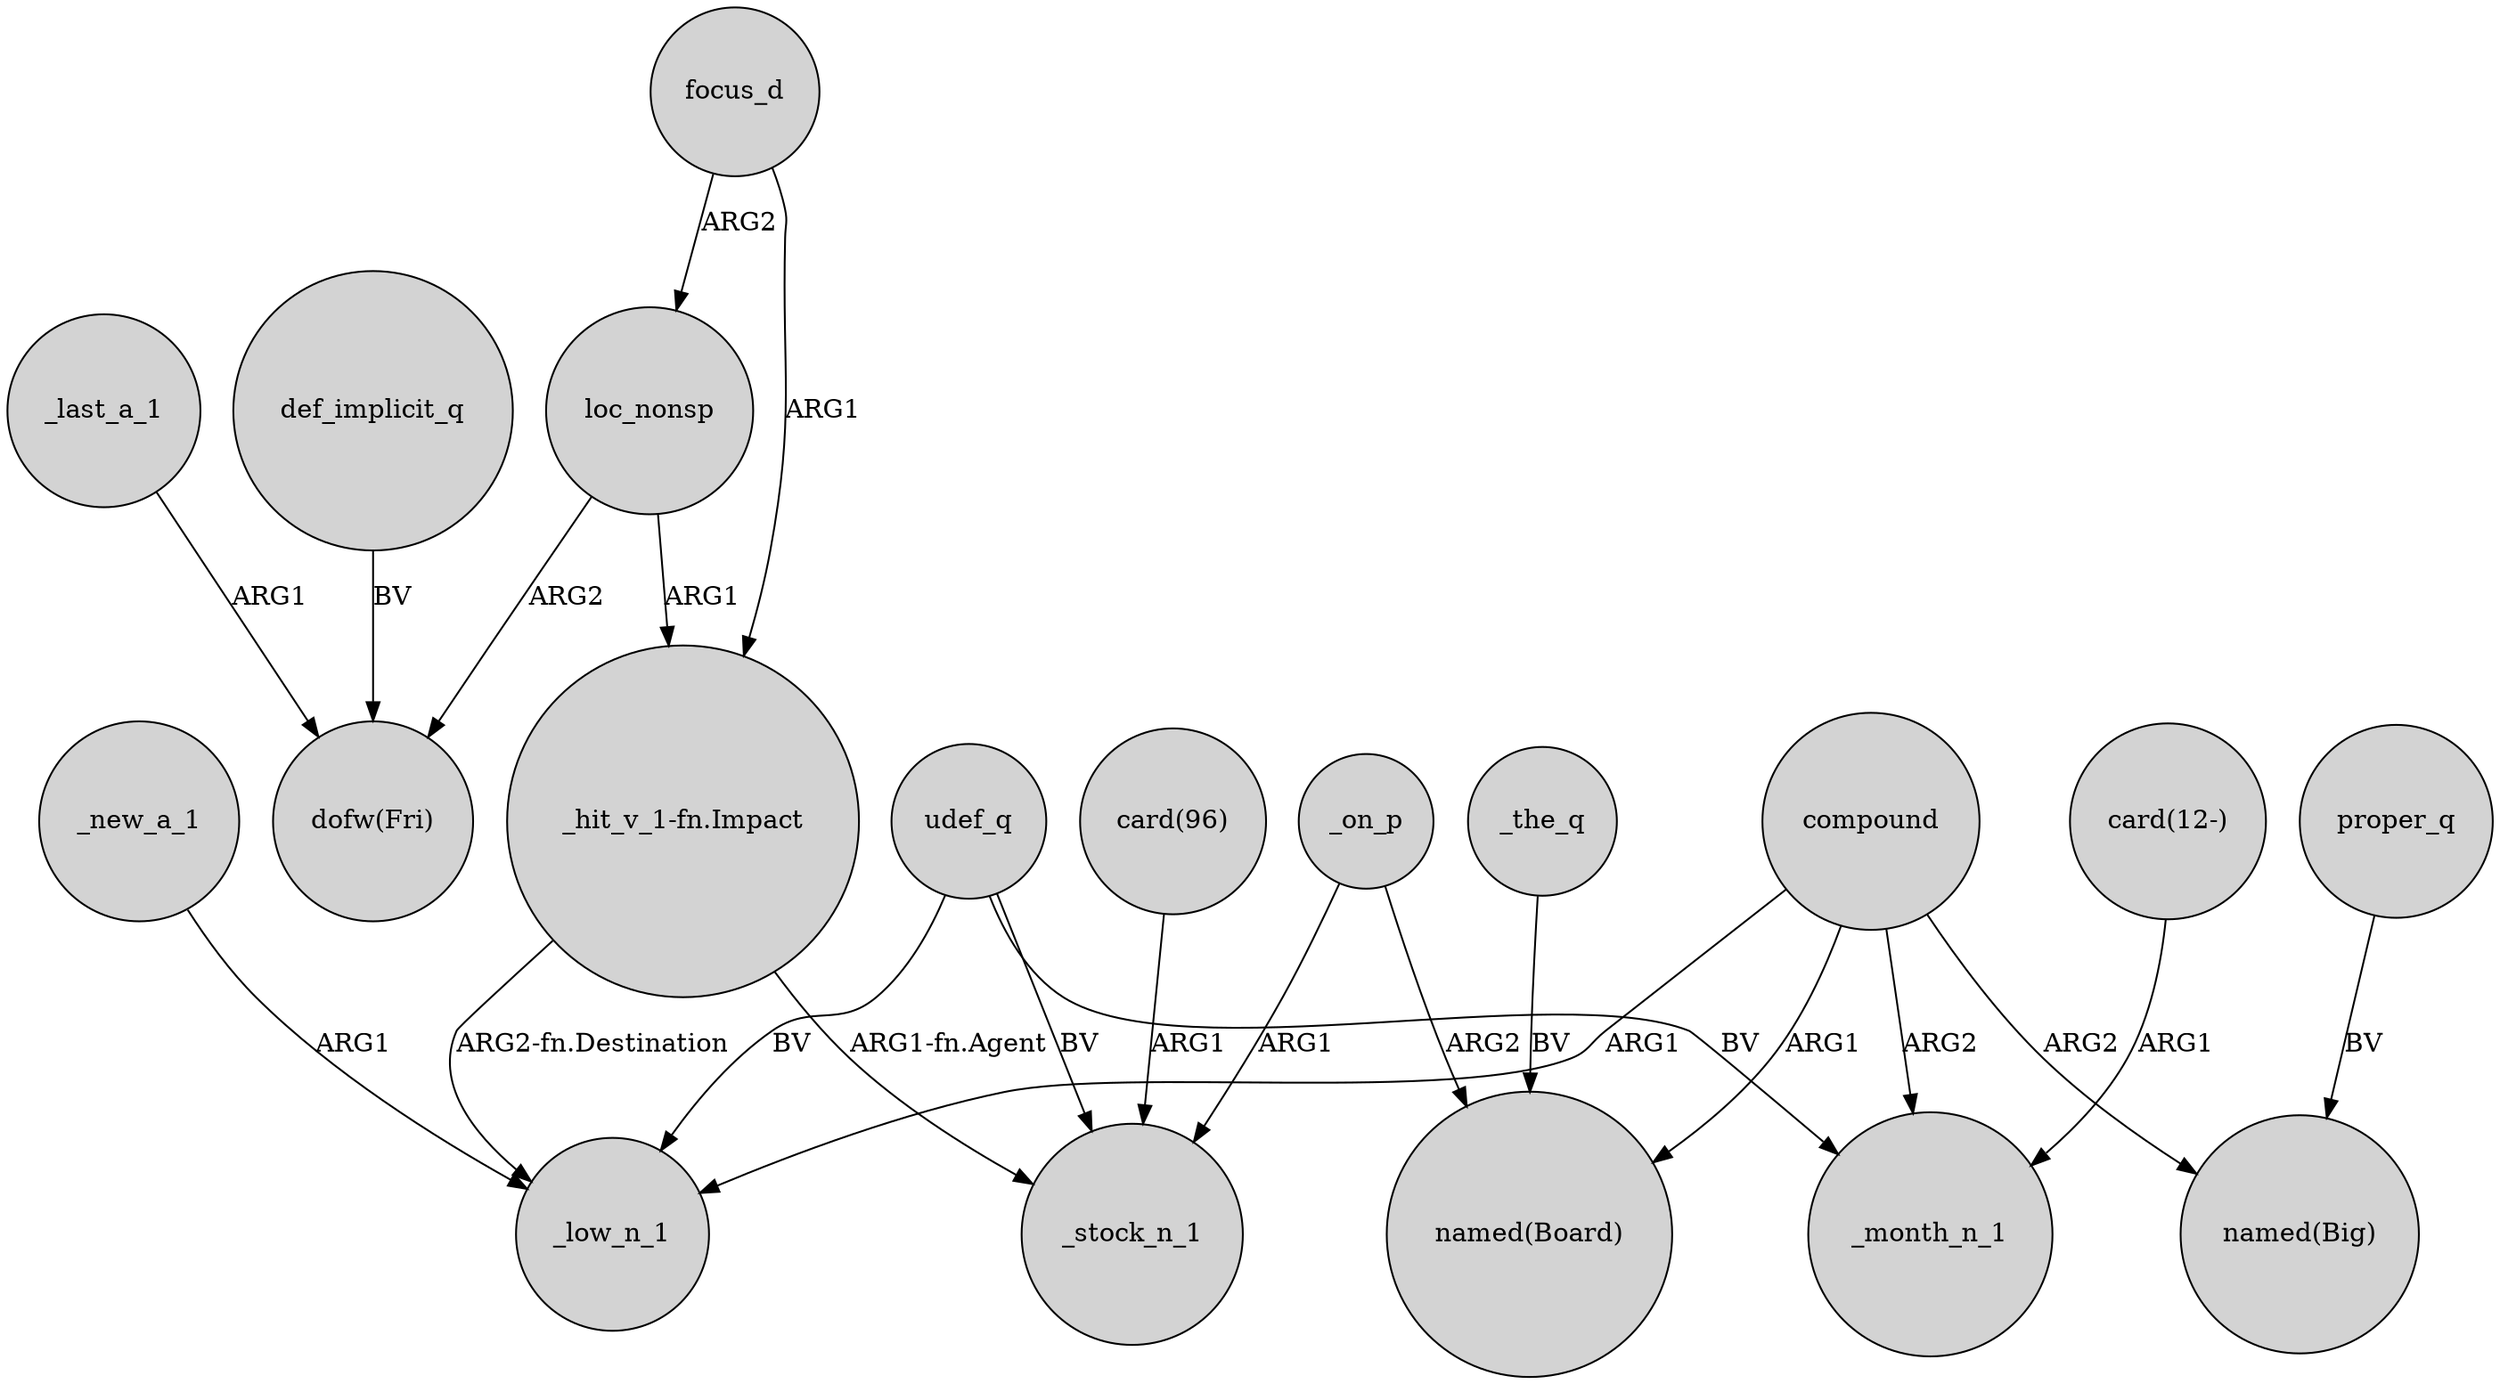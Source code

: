 digraph {
	node [shape=circle style=filled]
	focus_d -> loc_nonsp [label=ARG2]
	_the_q -> "named(Board)" [label=BV]
	compound -> _month_n_1 [label=ARG2]
	"_hit_v_1-fn.Impact" -> _low_n_1 [label="ARG2-fn.Destination"]
	udef_q -> _low_n_1 [label=BV]
	_last_a_1 -> "dofw(Fri)" [label=ARG1]
	focus_d -> "_hit_v_1-fn.Impact" [label=ARG1]
	"card(96)" -> _stock_n_1 [label=ARG1]
	udef_q -> _month_n_1 [label=BV]
	loc_nonsp -> "dofw(Fri)" [label=ARG2]
	_on_p -> _stock_n_1 [label=ARG1]
	loc_nonsp -> "_hit_v_1-fn.Impact" [label=ARG1]
	compound -> "named(Board)" [label=ARG1]
	udef_q -> _stock_n_1 [label=BV]
	"_hit_v_1-fn.Impact" -> _stock_n_1 [label="ARG1-fn.Agent"]
	_on_p -> "named(Board)" [label=ARG2]
	"card(12-)" -> _month_n_1 [label=ARG1]
	def_implicit_q -> "dofw(Fri)" [label=BV]
	compound -> "named(Big)" [label=ARG2]
	compound -> _low_n_1 [label=ARG1]
	_new_a_1 -> _low_n_1 [label=ARG1]
	proper_q -> "named(Big)" [label=BV]
}
